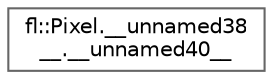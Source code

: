 digraph "Graphical Class Hierarchy"
{
 // LATEX_PDF_SIZE
  bgcolor="transparent";
  edge [fontname=Helvetica,fontsize=10,labelfontname=Helvetica,labelfontsize=10];
  node [fontname=Helvetica,fontsize=10,shape=box,height=0.2,width=0.4];
  rankdir="LR";
  Node0 [id="Node000000",label="fl::Pixel.__unnamed38\l__.__unnamed40__",height=0.2,width=0.4,color="grey40", fillcolor="white", style="filled",URL="$d4/d36/namespacefl.html#d9/d48/structfl_1_1_pixel_8____unnamed38_____8____unnamed40____",tooltip=" "];
}
